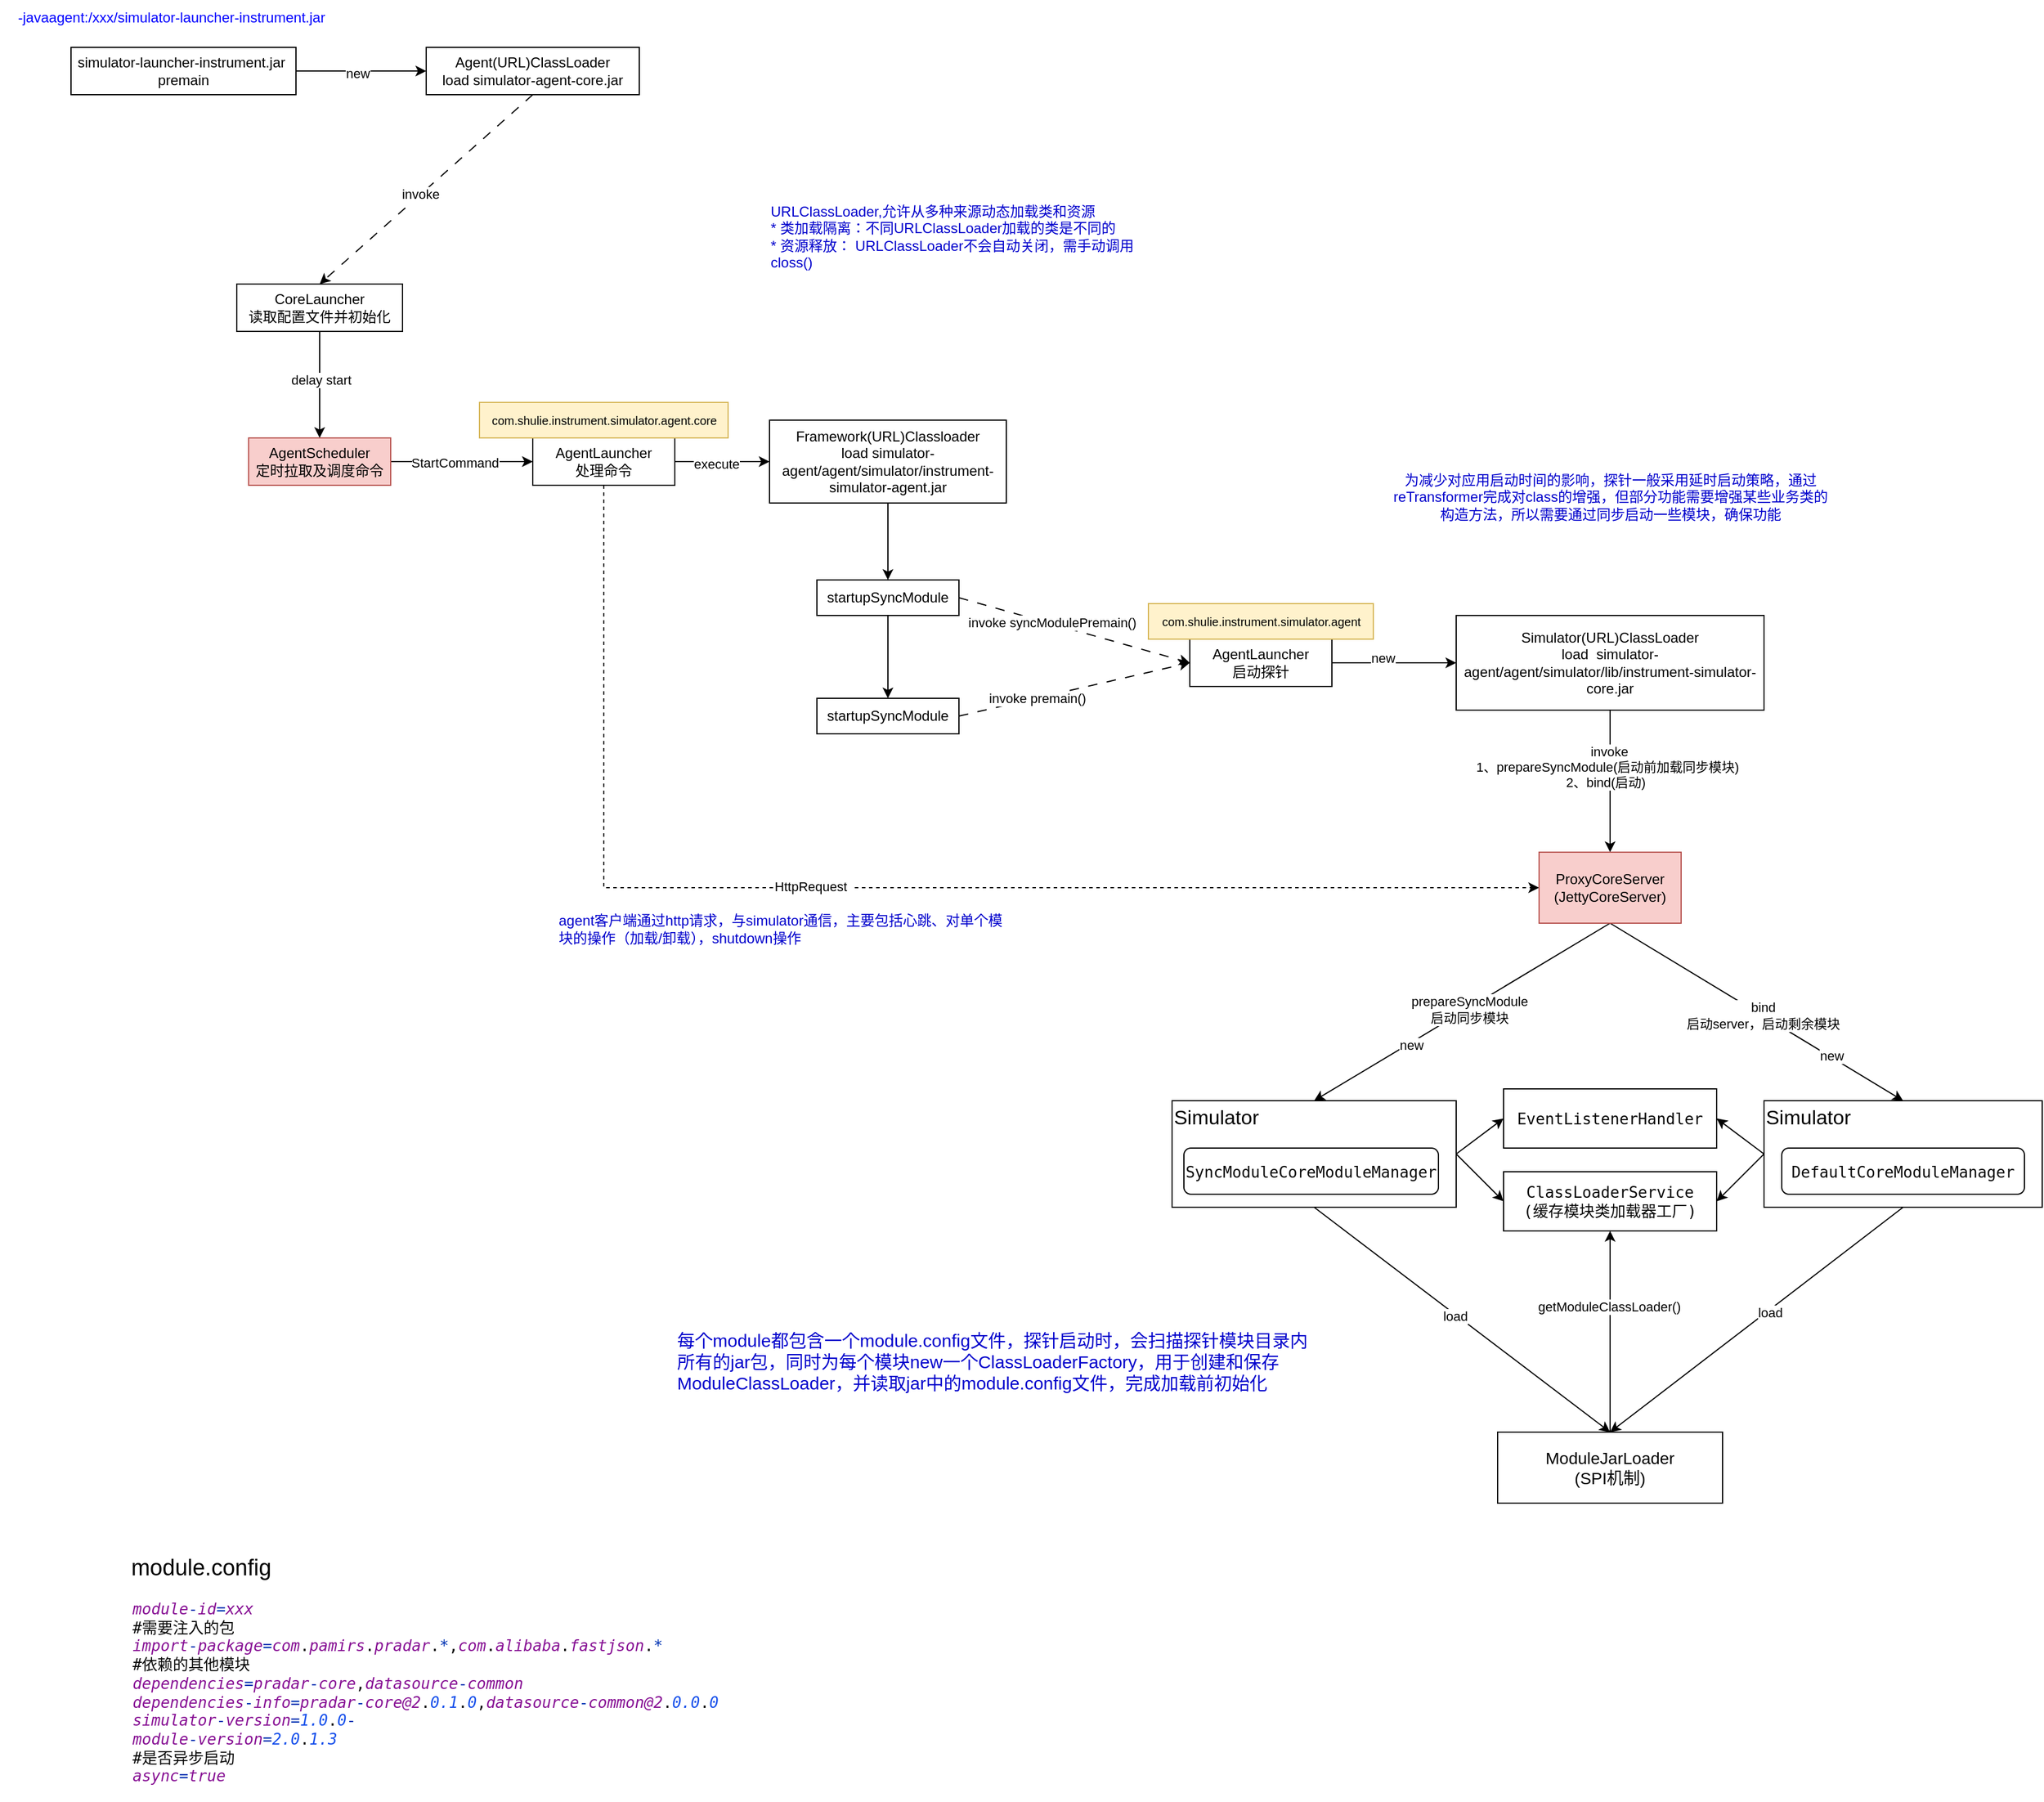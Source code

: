 <mxfile version="26.0.13">
  <diagram name="第 1 页" id="cuuhZO4sGBkkfmhWdIKt">
    <mxGraphModel dx="2762" dy="872" grid="1" gridSize="10" guides="1" tooltips="1" connect="1" arrows="1" fold="1" page="1" pageScale="1" pageWidth="1169" pageHeight="827" math="0" shadow="0">
      <root>
        <mxCell id="0" />
        <mxCell id="1" parent="0" />
        <mxCell id="6SYbwh5iBH1BAqZjLgfn-6" style="edgeStyle=orthogonalEdgeStyle;rounded=0;orthogonalLoop=1;jettySize=auto;html=1;exitX=1;exitY=0.5;exitDx=0;exitDy=0;" parent="1" source="6SYbwh5iBH1BAqZjLgfn-1" target="6SYbwh5iBH1BAqZjLgfn-3" edge="1">
          <mxGeometry relative="1" as="geometry" />
        </mxCell>
        <mxCell id="EA3H9a7Re5yyV5uBfJws-6" value="new" style="edgeLabel;html=1;align=center;verticalAlign=middle;resizable=0;points=[];" vertex="1" connectable="0" parent="6SYbwh5iBH1BAqZjLgfn-6">
          <mxGeometry x="-0.081" y="-2" relative="1" as="geometry">
            <mxPoint x="1" as="offset" />
          </mxGeometry>
        </mxCell>
        <mxCell id="6SYbwh5iBH1BAqZjLgfn-1" value="simulator-launcher-instrument.jar&amp;nbsp;&lt;br&gt;premain" style="rounded=0;whiteSpace=wrap;html=1;" parent="1" vertex="1">
          <mxGeometry x="-30" y="160" width="190" height="40" as="geometry" />
        </mxCell>
        <mxCell id="6SYbwh5iBH1BAqZjLgfn-8" style="rounded=0;orthogonalLoop=1;jettySize=auto;html=1;exitX=0.5;exitY=1;exitDx=0;exitDy=0;entryX=0.5;entryY=0;entryDx=0;entryDy=0;dashed=1;dashPattern=8 8;" parent="1" source="6SYbwh5iBH1BAqZjLgfn-3" target="6SYbwh5iBH1BAqZjLgfn-7" edge="1">
          <mxGeometry relative="1" as="geometry" />
        </mxCell>
        <mxCell id="6SYbwh5iBH1BAqZjLgfn-9" value="invoke" style="edgeLabel;html=1;align=center;verticalAlign=middle;resizable=0;points=[];" parent="6SYbwh5iBH1BAqZjLgfn-8" vertex="1" connectable="0">
          <mxGeometry x="0.056" y="-1" relative="1" as="geometry">
            <mxPoint as="offset" />
          </mxGeometry>
        </mxCell>
        <mxCell id="6SYbwh5iBH1BAqZjLgfn-3" value="Agent(URL)ClassLoader&lt;br&gt;load simulator-agent-core.jar" style="rounded=0;whiteSpace=wrap;html=1;" parent="1" vertex="1">
          <mxGeometry x="270" y="160" width="180" height="40" as="geometry" />
        </mxCell>
        <mxCell id="6SYbwh5iBH1BAqZjLgfn-17" style="rounded=0;orthogonalLoop=1;jettySize=auto;html=1;exitX=0.5;exitY=1;exitDx=0;exitDy=0;entryX=0.5;entryY=0;entryDx=0;entryDy=0;" parent="1" source="6SYbwh5iBH1BAqZjLgfn-7" target="6SYbwh5iBH1BAqZjLgfn-14" edge="1">
          <mxGeometry relative="1" as="geometry" />
        </mxCell>
        <mxCell id="6SYbwh5iBH1BAqZjLgfn-18" value="delay start" style="edgeLabel;html=1;align=center;verticalAlign=middle;resizable=0;points=[];" parent="6SYbwh5iBH1BAqZjLgfn-17" vertex="1" connectable="0">
          <mxGeometry x="-0.089" y="1" relative="1" as="geometry">
            <mxPoint as="offset" />
          </mxGeometry>
        </mxCell>
        <mxCell id="6SYbwh5iBH1BAqZjLgfn-7" value="CoreLauncher&lt;br&gt;读取配置文件并初始化" style="rounded=0;whiteSpace=wrap;html=1;" parent="1" vertex="1">
          <mxGeometry x="110" y="360" width="140" height="40" as="geometry" />
        </mxCell>
        <mxCell id="6SYbwh5iBH1BAqZjLgfn-22" value="" style="edgeStyle=orthogonalEdgeStyle;rounded=0;orthogonalLoop=1;jettySize=auto;html=1;" parent="1" source="6SYbwh5iBH1BAqZjLgfn-13" target="6SYbwh5iBH1BAqZjLgfn-21" edge="1">
          <mxGeometry relative="1" as="geometry" />
        </mxCell>
        <mxCell id="6SYbwh5iBH1BAqZjLgfn-27" value="execute" style="edgeLabel;html=1;align=center;verticalAlign=middle;resizable=0;points=[];" parent="6SYbwh5iBH1BAqZjLgfn-22" vertex="1" connectable="0">
          <mxGeometry x="-0.125" y="-2" relative="1" as="geometry">
            <mxPoint as="offset" />
          </mxGeometry>
        </mxCell>
        <mxCell id="EA3H9a7Re5yyV5uBfJws-1" value="" style="edgeStyle=orthogonalEdgeStyle;rounded=0;orthogonalLoop=1;jettySize=auto;html=1;" edge="1" parent="1" source="6SYbwh5iBH1BAqZjLgfn-13" target="6SYbwh5iBH1BAqZjLgfn-33">
          <mxGeometry relative="1" as="geometry" />
        </mxCell>
        <mxCell id="EA3H9a7Re5yyV5uBfJws-2" style="edgeStyle=orthogonalEdgeStyle;rounded=0;orthogonalLoop=1;jettySize=auto;html=1;exitX=0.5;exitY=1;exitDx=0;exitDy=0;entryX=0;entryY=0.5;entryDx=0;entryDy=0;dashed=1;" edge="1" parent="1" source="6SYbwh5iBH1BAqZjLgfn-13" target="6SYbwh5iBH1BAqZjLgfn-46">
          <mxGeometry relative="1" as="geometry">
            <mxPoint x="1010" y="890" as="targetPoint" />
          </mxGeometry>
        </mxCell>
        <mxCell id="EA3H9a7Re5yyV5uBfJws-3" value="HttpRequest&amp;nbsp;" style="edgeLabel;html=1;align=center;verticalAlign=middle;resizable=0;points=[];" vertex="1" connectable="0" parent="EA3H9a7Re5yyV5uBfJws-2">
          <mxGeometry x="-0.088" y="1" relative="1" as="geometry">
            <mxPoint as="offset" />
          </mxGeometry>
        </mxCell>
        <mxCell id="6SYbwh5iBH1BAqZjLgfn-13" value="AgentLauncher&lt;br&gt;处理命令" style="rounded=0;whiteSpace=wrap;html=1;" parent="1" vertex="1">
          <mxGeometry x="360" y="490" width="120" height="40" as="geometry" />
        </mxCell>
        <mxCell id="6SYbwh5iBH1BAqZjLgfn-15" style="edgeStyle=orthogonalEdgeStyle;rounded=0;orthogonalLoop=1;jettySize=auto;html=1;exitX=1;exitY=0.5;exitDx=0;exitDy=0;entryX=0;entryY=0.5;entryDx=0;entryDy=0;" parent="1" source="6SYbwh5iBH1BAqZjLgfn-14" target="6SYbwh5iBH1BAqZjLgfn-13" edge="1">
          <mxGeometry relative="1" as="geometry" />
        </mxCell>
        <mxCell id="6SYbwh5iBH1BAqZjLgfn-16" value="StartCommand" style="edgeLabel;html=1;align=center;verticalAlign=middle;resizable=0;points=[];" parent="6SYbwh5iBH1BAqZjLgfn-15" vertex="1" connectable="0">
          <mxGeometry x="-0.1" y="-1" relative="1" as="geometry">
            <mxPoint as="offset" />
          </mxGeometry>
        </mxCell>
        <mxCell id="6SYbwh5iBH1BAqZjLgfn-14" value="AgentScheduler&lt;br&gt;定时拉取及调度命令" style="rounded=0;whiteSpace=wrap;html=1;fillColor=#f8cecc;strokeColor=#b85450;" parent="1" vertex="1">
          <mxGeometry x="120" y="490" width="120" height="40" as="geometry" />
        </mxCell>
        <mxCell id="6SYbwh5iBH1BAqZjLgfn-26" style="edgeStyle=orthogonalEdgeStyle;rounded=0;orthogonalLoop=1;jettySize=auto;html=1;exitX=0.5;exitY=1;exitDx=0;exitDy=0;entryX=0.5;entryY=0;entryDx=0;entryDy=0;" parent="1" source="6SYbwh5iBH1BAqZjLgfn-19" target="6SYbwh5iBH1BAqZjLgfn-20" edge="1">
          <mxGeometry relative="1" as="geometry" />
        </mxCell>
        <mxCell id="6SYbwh5iBH1BAqZjLgfn-38" style="rounded=0;orthogonalLoop=1;jettySize=auto;html=1;exitX=1;exitY=0.5;exitDx=0;exitDy=0;entryX=0;entryY=0.5;entryDx=0;entryDy=0;dashed=1;dashPattern=8 8;" parent="1" source="6SYbwh5iBH1BAqZjLgfn-19" target="6SYbwh5iBH1BAqZjLgfn-35" edge="1">
          <mxGeometry relative="1" as="geometry" />
        </mxCell>
        <mxCell id="6SYbwh5iBH1BAqZjLgfn-40" value="invoke syncModulePremain()&lt;span style=&quot;background-color: light-dark(#ffffff, var(--ge-dark-color, #121212)); color: light-dark(rgb(0, 0, 0), rgb(255, 255, 255));&quot;&gt;&amp;nbsp;&lt;/span&gt;" style="edgeLabel;html=1;align=center;verticalAlign=middle;resizable=0;points=[];" parent="6SYbwh5iBH1BAqZjLgfn-38" vertex="1" connectable="0">
          <mxGeometry x="-0.478" relative="1" as="geometry">
            <mxPoint x="29" y="6" as="offset" />
          </mxGeometry>
        </mxCell>
        <mxCell id="6SYbwh5iBH1BAqZjLgfn-19" value="startupSyncModule" style="rounded=0;whiteSpace=wrap;html=1;" parent="1" vertex="1">
          <mxGeometry x="600" y="610" width="120" height="30" as="geometry" />
        </mxCell>
        <mxCell id="6SYbwh5iBH1BAqZjLgfn-39" style="rounded=0;orthogonalLoop=1;jettySize=auto;html=1;exitX=1;exitY=0.5;exitDx=0;exitDy=0;entryX=0;entryY=0.5;entryDx=0;entryDy=0;dashed=1;dashPattern=8 8;" parent="1" source="6SYbwh5iBH1BAqZjLgfn-20" target="6SYbwh5iBH1BAqZjLgfn-35" edge="1">
          <mxGeometry relative="1" as="geometry" />
        </mxCell>
        <mxCell id="6SYbwh5iBH1BAqZjLgfn-41" value="invoke premain()" style="edgeLabel;html=1;align=center;verticalAlign=middle;resizable=0;points=[];" parent="6SYbwh5iBH1BAqZjLgfn-39" vertex="1" connectable="0">
          <mxGeometry x="-0.324" relative="1" as="geometry">
            <mxPoint as="offset" />
          </mxGeometry>
        </mxCell>
        <mxCell id="6SYbwh5iBH1BAqZjLgfn-20" value="startupSyncModule" style="rounded=0;whiteSpace=wrap;html=1;" parent="1" vertex="1">
          <mxGeometry x="600" y="710" width="120" height="30" as="geometry" />
        </mxCell>
        <mxCell id="6SYbwh5iBH1BAqZjLgfn-25" style="edgeStyle=orthogonalEdgeStyle;rounded=0;orthogonalLoop=1;jettySize=auto;html=1;exitX=0.5;exitY=1;exitDx=0;exitDy=0;entryX=0.5;entryY=0;entryDx=0;entryDy=0;" parent="1" source="6SYbwh5iBH1BAqZjLgfn-21" target="6SYbwh5iBH1BAqZjLgfn-19" edge="1">
          <mxGeometry relative="1" as="geometry" />
        </mxCell>
        <mxCell id="6SYbwh5iBH1BAqZjLgfn-21" value="Framework(URL)Classloader&lt;br&gt;load&amp;nbsp;simulator-agent/agent/simulator/instrument-simulator-agent.jar" style="rounded=0;whiteSpace=wrap;html=1;" parent="1" vertex="1">
          <mxGeometry x="560" y="475" width="200" height="70" as="geometry" />
        </mxCell>
        <mxCell id="6SYbwh5iBH1BAqZjLgfn-33" value="&lt;font style=&quot;font-size: 10px;&quot;&gt;com.shulie.instrument.simulator&lt;/font&gt;&lt;span style=&quot;font-size: 10px; background-color: transparent; color: light-dark(rgb(0, 0, 0), rgb(255, 255, 255));&quot;&gt;.agent.core&lt;/span&gt;" style="text;html=1;align=center;verticalAlign=middle;resizable=0;points=[];autosize=1;strokeColor=#d6b656;fillColor=#fff2cc;" parent="1" vertex="1">
          <mxGeometry x="315" y="460" width="210" height="30" as="geometry" />
        </mxCell>
        <mxCell id="6SYbwh5iBH1BAqZjLgfn-44" style="edgeStyle=orthogonalEdgeStyle;rounded=0;orthogonalLoop=1;jettySize=auto;html=1;exitX=1;exitY=0.5;exitDx=0;exitDy=0;entryX=0;entryY=0.5;entryDx=0;entryDy=0;" parent="1" source="6SYbwh5iBH1BAqZjLgfn-35" target="6SYbwh5iBH1BAqZjLgfn-43" edge="1">
          <mxGeometry relative="1" as="geometry" />
        </mxCell>
        <mxCell id="EA3H9a7Re5yyV5uBfJws-5" value="new" style="edgeLabel;html=1;align=center;verticalAlign=middle;resizable=0;points=[];" vertex="1" connectable="0" parent="6SYbwh5iBH1BAqZjLgfn-44">
          <mxGeometry x="-0.186" y="4" relative="1" as="geometry">
            <mxPoint as="offset" />
          </mxGeometry>
        </mxCell>
        <mxCell id="6SYbwh5iBH1BAqZjLgfn-35" value="AgentLauncher&lt;br&gt;启动探针" style="rounded=0;whiteSpace=wrap;html=1;" parent="1" vertex="1">
          <mxGeometry x="915" y="660" width="120" height="40" as="geometry" />
        </mxCell>
        <mxCell id="6SYbwh5iBH1BAqZjLgfn-37" value="&lt;font style=&quot;font-size: 10px;&quot;&gt;com.shulie.instrument.simulator&lt;/font&gt;&lt;span style=&quot;font-size: 10px; background-color: transparent; color: light-dark(rgb(0, 0, 0), rgb(255, 255, 255));&quot;&gt;.agent&lt;/span&gt;" style="text;html=1;align=center;verticalAlign=middle;resizable=0;points=[];autosize=1;strokeColor=#d6b656;fillColor=#fff2cc;" parent="1" vertex="1">
          <mxGeometry x="880" y="630" width="190" height="30" as="geometry" />
        </mxCell>
        <mxCell id="6SYbwh5iBH1BAqZjLgfn-47" style="edgeStyle=orthogonalEdgeStyle;rounded=0;orthogonalLoop=1;jettySize=auto;html=1;exitX=0.5;exitY=1;exitDx=0;exitDy=0;entryX=0.5;entryY=0;entryDx=0;entryDy=0;" parent="1" source="6SYbwh5iBH1BAqZjLgfn-43" target="6SYbwh5iBH1BAqZjLgfn-46" edge="1">
          <mxGeometry relative="1" as="geometry" />
        </mxCell>
        <mxCell id="6SYbwh5iBH1BAqZjLgfn-48" value="invoke &lt;br&gt;1、prepareSyncModule(启动前加载同步模块)&lt;span style=&quot;background-color: light-dark(#ffffff, var(--ge-dark-color, #121212)); color: light-dark(rgb(0, 0, 0), rgb(255, 255, 255));&quot;&gt;&amp;nbsp;&lt;br&gt;2、bind(启动)&amp;nbsp;&amp;nbsp;&lt;/span&gt;" style="edgeLabel;html=1;align=center;verticalAlign=middle;resizable=0;points=[];" parent="6SYbwh5iBH1BAqZjLgfn-47" vertex="1" connectable="0">
          <mxGeometry x="-0.2" y="-1" relative="1" as="geometry">
            <mxPoint as="offset" />
          </mxGeometry>
        </mxCell>
        <mxCell id="6SYbwh5iBH1BAqZjLgfn-43" value="Simulator(URL)ClassLoader&lt;br&gt;load&amp;nbsp; simulator-agent/agent/simulator/lib/instrument-simulator-core.jar" style="rounded=0;whiteSpace=wrap;html=1;" parent="1" vertex="1">
          <mxGeometry x="1140" y="640" width="260" height="80" as="geometry" />
        </mxCell>
        <mxCell id="6SYbwh5iBH1BAqZjLgfn-54" style="rounded=0;orthogonalLoop=1;jettySize=auto;html=1;exitX=0.5;exitY=1;exitDx=0;exitDy=0;entryX=0.5;entryY=0;entryDx=0;entryDy=0;" parent="1" source="6SYbwh5iBH1BAqZjLgfn-46" target="6SYbwh5iBH1BAqZjLgfn-51" edge="1">
          <mxGeometry relative="1" as="geometry" />
        </mxCell>
        <mxCell id="6SYbwh5iBH1BAqZjLgfn-56" value="prepareSyncModule&lt;br&gt;启动同步模块" style="edgeLabel;html=1;align=center;verticalAlign=middle;resizable=0;points=[];" parent="6SYbwh5iBH1BAqZjLgfn-54" vertex="1" connectable="0">
          <mxGeometry x="-0.041" y="1" relative="1" as="geometry">
            <mxPoint as="offset" />
          </mxGeometry>
        </mxCell>
        <mxCell id="EA3H9a7Re5yyV5uBfJws-21" value="new" style="edgeLabel;html=1;align=center;verticalAlign=middle;resizable=0;points=[];" vertex="1" connectable="0" parent="6SYbwh5iBH1BAqZjLgfn-54">
          <mxGeometry x="0.353" y="2" relative="1" as="geometry">
            <mxPoint as="offset" />
          </mxGeometry>
        </mxCell>
        <mxCell id="6SYbwh5iBH1BAqZjLgfn-55" style="rounded=0;orthogonalLoop=1;jettySize=auto;html=1;exitX=0.5;exitY=1;exitDx=0;exitDy=0;entryX=0.5;entryY=0;entryDx=0;entryDy=0;" parent="1" source="6SYbwh5iBH1BAqZjLgfn-46" target="6SYbwh5iBH1BAqZjLgfn-53" edge="1">
          <mxGeometry relative="1" as="geometry" />
        </mxCell>
        <mxCell id="6SYbwh5iBH1BAqZjLgfn-57" value="bind&lt;br&gt;启动server，启动剩余模块" style="edgeLabel;html=1;align=center;verticalAlign=middle;resizable=0;points=[];" parent="6SYbwh5iBH1BAqZjLgfn-55" vertex="1" connectable="0">
          <mxGeometry x="0.039" relative="1" as="geometry">
            <mxPoint as="offset" />
          </mxGeometry>
        </mxCell>
        <mxCell id="EA3H9a7Re5yyV5uBfJws-22" value="new" style="edgeLabel;html=1;align=center;verticalAlign=middle;resizable=0;points=[];" vertex="1" connectable="0" parent="6SYbwh5iBH1BAqZjLgfn-55">
          <mxGeometry x="0.502" y="1" relative="1" as="geometry">
            <mxPoint as="offset" />
          </mxGeometry>
        </mxCell>
        <mxCell id="6SYbwh5iBH1BAqZjLgfn-46" value="ProxyCoreServer&lt;br&gt;(JettyCoreServer)" style="rounded=0;whiteSpace=wrap;html=1;fillColor=#f8cecc;strokeColor=#b85450;" parent="1" vertex="1">
          <mxGeometry x="1210" y="840" width="120" height="60" as="geometry" />
        </mxCell>
        <mxCell id="6SYbwh5iBH1BAqZjLgfn-49" value="&lt;div style=&quot;text-align: left;&quot;&gt;&lt;font style=&quot;color: rgb(0, 0, 204);&quot;&gt;&lt;span style=&quot;background-color: transparent;&quot;&gt;URLClassLoader,&lt;/span&gt;&lt;span style=&quot;background-color: transparent;&quot;&gt;允许从多种来源动态加载类和资源&lt;/span&gt;&lt;/font&gt;&lt;/div&gt;&lt;div style=&quot;text-align: left;&quot;&gt;&lt;font style=&quot;color: rgb(0, 0, 204);&quot;&gt;* 类加载隔离：不同URLClassLoader加载的类是不同的&lt;br&gt;* 资源释放： URLClassLoader不会自动关闭，需手动调用closs()&lt;/font&gt;&lt;/div&gt;" style="text;html=1;align=center;verticalAlign=middle;whiteSpace=wrap;rounded=0;" parent="1" vertex="1">
          <mxGeometry x="560" y="280" width="340" height="80" as="geometry" />
        </mxCell>
        <mxCell id="6SYbwh5iBH1BAqZjLgfn-50" value="&lt;font style=&quot;color: rgb(0, 0, 204);&quot;&gt;为减少对应用启动时间的影响，探针一般采用延时启动策略，通过reTransformer完成对class的增强，但部分功能需要增强某些业务类的构造方法，所以需要通过同步启动一些模块，确保功能&lt;/font&gt;" style="text;html=1;align=center;verticalAlign=middle;whiteSpace=wrap;rounded=0;" parent="1" vertex="1">
          <mxGeometry x="1084.5" y="500" width="371" height="80" as="geometry" />
        </mxCell>
        <mxCell id="EA3H9a7Re5yyV5uBfJws-12" style="rounded=0;orthogonalLoop=1;jettySize=auto;html=1;exitX=1;exitY=0.5;exitDx=0;exitDy=0;entryX=0;entryY=0.5;entryDx=0;entryDy=0;" edge="1" parent="1" source="6SYbwh5iBH1BAqZjLgfn-51" target="EA3H9a7Re5yyV5uBfJws-7">
          <mxGeometry relative="1" as="geometry" />
        </mxCell>
        <mxCell id="EA3H9a7Re5yyV5uBfJws-13" style="rounded=0;orthogonalLoop=1;jettySize=auto;html=1;exitX=1;exitY=0.5;exitDx=0;exitDy=0;entryX=0;entryY=0.5;entryDx=0;entryDy=0;" edge="1" parent="1" source="6SYbwh5iBH1BAqZjLgfn-51" target="EA3H9a7Re5yyV5uBfJws-10">
          <mxGeometry relative="1" as="geometry" />
        </mxCell>
        <mxCell id="EA3H9a7Re5yyV5uBfJws-29" style="rounded=0;orthogonalLoop=1;jettySize=auto;html=1;exitX=0.5;exitY=1;exitDx=0;exitDy=0;entryX=0.5;entryY=0;entryDx=0;entryDy=0;" edge="1" parent="1" source="6SYbwh5iBH1BAqZjLgfn-51" target="EA3H9a7Re5yyV5uBfJws-28">
          <mxGeometry relative="1" as="geometry" />
        </mxCell>
        <mxCell id="EA3H9a7Re5yyV5uBfJws-33" value="load" style="edgeLabel;html=1;align=center;verticalAlign=middle;resizable=0;points=[];" vertex="1" connectable="0" parent="EA3H9a7Re5yyV5uBfJws-29">
          <mxGeometry x="-0.042" y="-1" relative="1" as="geometry">
            <mxPoint as="offset" />
          </mxGeometry>
        </mxCell>
        <mxCell id="6SYbwh5iBH1BAqZjLgfn-51" value="&lt;div style=&quot;background-color: rgb(255, 255, 255); color: rgb(8, 8, 8);&quot;&gt;&lt;pre style=&quot;font-family:&#39;JetBrains Mono&#39;,monospace;font-size:9.8pt;&quot;&gt;&lt;div style=&quot;text-align: left;&quot;&gt;&lt;br&gt;&lt;/div&gt;&lt;/pre&gt;&lt;/div&gt;" style="rounded=0;whiteSpace=wrap;html=1;" parent="1" vertex="1">
          <mxGeometry x="900" y="1050" width="240" height="90" as="geometry" />
        </mxCell>
        <mxCell id="EA3H9a7Re5yyV5uBfJws-14" style="rounded=0;orthogonalLoop=1;jettySize=auto;html=1;exitX=0;exitY=0.5;exitDx=0;exitDy=0;entryX=1;entryY=0.5;entryDx=0;entryDy=0;" edge="1" parent="1" source="6SYbwh5iBH1BAqZjLgfn-53" target="EA3H9a7Re5yyV5uBfJws-7">
          <mxGeometry relative="1" as="geometry" />
        </mxCell>
        <mxCell id="EA3H9a7Re5yyV5uBfJws-15" style="rounded=0;orthogonalLoop=1;jettySize=auto;html=1;exitX=0;exitY=0.5;exitDx=0;exitDy=0;entryX=1;entryY=0.5;entryDx=0;entryDy=0;" edge="1" parent="1" source="6SYbwh5iBH1BAqZjLgfn-53" target="EA3H9a7Re5yyV5uBfJws-10">
          <mxGeometry relative="1" as="geometry" />
        </mxCell>
        <mxCell id="EA3H9a7Re5yyV5uBfJws-30" style="rounded=0;orthogonalLoop=1;jettySize=auto;html=1;exitX=0.5;exitY=1;exitDx=0;exitDy=0;entryX=0.5;entryY=0;entryDx=0;entryDy=0;" edge="1" parent="1" source="6SYbwh5iBH1BAqZjLgfn-53" target="EA3H9a7Re5yyV5uBfJws-28">
          <mxGeometry relative="1" as="geometry" />
        </mxCell>
        <mxCell id="EA3H9a7Re5yyV5uBfJws-34" value="load" style="edgeLabel;html=1;align=center;verticalAlign=middle;resizable=0;points=[];" vertex="1" connectable="0" parent="EA3H9a7Re5yyV5uBfJws-30">
          <mxGeometry x="-0.079" y="2" relative="1" as="geometry">
            <mxPoint as="offset" />
          </mxGeometry>
        </mxCell>
        <mxCell id="6SYbwh5iBH1BAqZjLgfn-53" value="&lt;div style=&quot;background-color: rgb(255, 255, 255); color: rgb(8, 8, 8);&quot;&gt;&lt;pre style=&quot;font-family:&#39;JetBrains Mono&#39;,monospace;font-size:9.8pt;&quot;&gt;&lt;br&gt;&lt;/pre&gt;&lt;/div&gt;" style="rounded=0;whiteSpace=wrap;html=1;" parent="1" vertex="1">
          <mxGeometry x="1400" y="1050" width="235" height="90" as="geometry" />
        </mxCell>
        <mxCell id="6SYbwh5iBH1BAqZjLgfn-61" value="&lt;font style=&quot;color: rgb(0, 0, 255);&quot;&gt;&lt;span style=&quot;text-align: left; text-wrap-mode: nowrap;&quot;&gt;-javaagent:/xxx/&lt;/span&gt;&lt;span style=&quot;text-align: left;&quot;&gt;simulator-launcher-instrument.jar&lt;/span&gt;&lt;/font&gt;" style="text;html=1;align=center;verticalAlign=middle;whiteSpace=wrap;rounded=0;" parent="1" vertex="1">
          <mxGeometry x="-90" y="120" width="290" height="30" as="geometry" />
        </mxCell>
        <mxCell id="EA3H9a7Re5yyV5uBfJws-4" value="&lt;font style=&quot;color: rgb(0, 0, 204);&quot;&gt;agent客户端通过http请求，与simulator通信，主要包括心跳、对单个模块的操作（加载/卸载），shutdown操作&lt;/font&gt;" style="text;html=1;align=left;verticalAlign=middle;whiteSpace=wrap;rounded=0;" vertex="1" parent="1">
          <mxGeometry x="380" y="890" width="380" height="30" as="geometry" />
        </mxCell>
        <mxCell id="EA3H9a7Re5yyV5uBfJws-7" value="&lt;div style=&quot;background-color: rgb(255, 255, 255); color: rgb(8, 8, 8);&quot;&gt;&lt;pre style=&quot;font-family:&#39;JetBrains Mono&#39;,monospace;font-size:9.8pt;&quot;&gt;EventListenerHandler&lt;/pre&gt;&lt;/div&gt;" style="rounded=0;whiteSpace=wrap;html=1;" vertex="1" parent="1">
          <mxGeometry x="1180" y="1040" width="180" height="50" as="geometry" />
        </mxCell>
        <mxCell id="EA3H9a7Re5yyV5uBfJws-10" value="&lt;pre style=&quot;color: rgb(8, 8, 8); font-family: &amp;quot;JetBrains Mono&amp;quot;, monospace; font-size: 9.8pt;&quot;&gt;ClassLoaderService&lt;br&gt;(缓存模块类加载器工厂)&lt;/pre&gt;" style="rounded=0;whiteSpace=wrap;html=1;" vertex="1" parent="1">
          <mxGeometry x="1180" y="1110" width="180" height="50" as="geometry" />
        </mxCell>
        <mxCell id="EA3H9a7Re5yyV5uBfJws-16" value="&lt;font style=&quot;font-size: 17px;&quot;&gt;Simulator&lt;/font&gt;" style="text;html=1;align=center;verticalAlign=middle;whiteSpace=wrap;rounded=0;" vertex="1" parent="1">
          <mxGeometry x="900" y="1050" width="75" height="30" as="geometry" />
        </mxCell>
        <mxCell id="EA3H9a7Re5yyV5uBfJws-18" value="&lt;font style=&quot;font-size: 17px;&quot;&gt;Simulator&lt;/font&gt;" style="text;html=1;align=center;verticalAlign=middle;whiteSpace=wrap;rounded=0;" vertex="1" parent="1">
          <mxGeometry x="1400" y="1050" width="75" height="30" as="geometry" />
        </mxCell>
        <mxCell id="EA3H9a7Re5yyV5uBfJws-19" value="&lt;pre style=&quot;color: rgb(8, 8, 8); font-family: &amp;quot;JetBrains Mono&amp;quot;, monospace; font-size: 9.8pt;&quot;&gt;SyncModuleCoreModuleManager&lt;/pre&gt;" style="rounded=1;whiteSpace=wrap;html=1;" vertex="1" parent="1">
          <mxGeometry x="910" y="1090" width="215" height="39" as="geometry" />
        </mxCell>
        <mxCell id="EA3H9a7Re5yyV5uBfJws-20" value="&lt;pre style=&quot;color: rgb(8, 8, 8); font-family: &amp;quot;JetBrains Mono&amp;quot;, monospace; font-size: 9.8pt;&quot;&gt;DefaultCoreModuleManager&lt;/pre&gt;" style="rounded=1;whiteSpace=wrap;html=1;" vertex="1" parent="1">
          <mxGeometry x="1415" y="1090" width="205" height="39" as="geometry" />
        </mxCell>
        <mxCell id="EA3H9a7Re5yyV5uBfJws-24" value="&lt;div style=&quot;background-color: rgb(255, 255, 255); color: rgb(8, 8, 8);&quot;&gt;&lt;pre style=&quot;font-family:&#39;JetBrains Mono&#39;,monospace;font-size:9.8pt;&quot;&gt;&lt;span style=&quot;color: rgb(135, 16, 148); font-style: italic;&quot;&gt;module&lt;/span&gt;&lt;span style=&quot;color: rgb(0, 51, 179);&quot;&gt;-&lt;/span&gt;&lt;span style=&quot;color: rgb(135, 16, 148); font-style: italic;&quot;&gt;id&lt;/span&gt;&lt;span style=&quot;color: rgb(0, 51, 179);&quot;&gt;=&lt;/span&gt;&lt;span style=&quot;color: rgb(135, 16, 148); font-style: italic;&quot;&gt;xxx&lt;br&gt;&lt;/span&gt;#&lt;span style=&quot;font-family:&#39;Menlo-Regular&#39;,monospace;&quot;&gt;需要注入的包&lt;br&gt;&lt;/span&gt;&lt;span style=&quot;color: rgb(135, 16, 148); font-style: italic;&quot;&gt;import&lt;/span&gt;&lt;span style=&quot;color: rgb(0, 51, 179);&quot;&gt;-&lt;/span&gt;&lt;span style=&quot;color: rgb(135, 16, 148); font-style: italic;&quot;&gt;package&lt;/span&gt;&lt;span style=&quot;color: rgb(0, 51, 179);&quot;&gt;=&lt;/span&gt;&lt;span style=&quot;color: rgb(135, 16, 148); font-style: italic;&quot;&gt;com&lt;/span&gt;.&lt;span style=&quot;color: rgb(135, 16, 148); font-style: italic;&quot;&gt;pamirs&lt;/span&gt;.&lt;span style=&quot;color: rgb(135, 16, 148); font-style: italic;&quot;&gt;pradar&lt;/span&gt;.&lt;span style=&quot;color: rgb(0, 51, 179);&quot;&gt;*&lt;/span&gt;,&lt;span style=&quot;color: rgb(135, 16, 148); font-style: italic;&quot;&gt;com&lt;/span&gt;.&lt;span style=&quot;color: rgb(135, 16, 148); font-style: italic;&quot;&gt;alibaba&lt;/span&gt;.&lt;span style=&quot;color: rgb(135, 16, 148); font-style: italic;&quot;&gt;fastjson&lt;/span&gt;.&lt;span style=&quot;color: rgb(0, 51, 179);&quot;&gt;*&lt;br&gt;&lt;/span&gt;#&lt;span style=&quot;font-family:&#39;Menlo-Regular&#39;,monospace;&quot;&gt;依赖的其他模块&lt;br&gt;&lt;/span&gt;&lt;span style=&quot;color: rgb(135, 16, 148); font-style: italic;&quot;&gt;dependencies&lt;/span&gt;&lt;span style=&quot;color: rgb(0, 51, 179);&quot;&gt;=&lt;/span&gt;&lt;span style=&quot;color: rgb(135, 16, 148); font-style: italic;&quot;&gt;pradar&lt;/span&gt;&lt;span style=&quot;color: rgb(0, 51, 179);&quot;&gt;-&lt;/span&gt;&lt;span style=&quot;color: rgb(135, 16, 148); font-style: italic;&quot;&gt;core&lt;/span&gt;,&lt;span style=&quot;color: rgb(135, 16, 148); font-style: italic;&quot;&gt;datasource&lt;/span&gt;&lt;span style=&quot;color: rgb(0, 51, 179);&quot;&gt;-&lt;/span&gt;&lt;span style=&quot;color: rgb(135, 16, 148); font-style: italic;&quot;&gt;common&lt;br&gt;&lt;/span&gt;&lt;span style=&quot;color: rgb(135, 16, 148); font-style: italic;&quot;&gt;dependencies&lt;/span&gt;&lt;span style=&quot;color: rgb(0, 51, 179);&quot;&gt;-&lt;/span&gt;&lt;span style=&quot;color: rgb(135, 16, 148); font-style: italic;&quot;&gt;info&lt;/span&gt;&lt;span style=&quot;color: rgb(0, 51, 179);&quot;&gt;=&lt;/span&gt;&lt;span style=&quot;color: rgb(135, 16, 148); font-style: italic;&quot;&gt;pradar&lt;/span&gt;&lt;span style=&quot;color: rgb(0, 51, 179);&quot;&gt;-&lt;/span&gt;&lt;span style=&quot;color: rgb(135, 16, 148); font-style: italic;&quot;&gt;core@2&lt;/span&gt;.&lt;span style=&quot;color: rgb(23, 80, 235); font-style: italic;&quot;&gt;0.1&lt;/span&gt;.&lt;span style=&quot;color: rgb(23, 80, 235); font-style: italic;&quot;&gt;0&lt;/span&gt;,&lt;span style=&quot;color: rgb(135, 16, 148); font-style: italic;&quot;&gt;datasource&lt;/span&gt;&lt;span style=&quot;color: rgb(0, 51, 179);&quot;&gt;-&lt;/span&gt;&lt;span style=&quot;color: rgb(135, 16, 148); font-style: italic;&quot;&gt;common@2&lt;/span&gt;.&lt;span style=&quot;color: rgb(23, 80, 235); font-style: italic;&quot;&gt;0.0&lt;/span&gt;.&lt;span style=&quot;color: rgb(23, 80, 235); font-style: italic;&quot;&gt;0&lt;br&gt;&lt;/span&gt;&lt;span style=&quot;color: rgb(135, 16, 148); font-style: italic;&quot;&gt;simulator&lt;/span&gt;&lt;span style=&quot;color: rgb(0, 51, 179);&quot;&gt;-&lt;/span&gt;&lt;span style=&quot;color: rgb(135, 16, 148); font-style: italic;&quot;&gt;version&lt;/span&gt;&lt;span style=&quot;color: rgb(0, 51, 179);&quot;&gt;=&lt;/span&gt;&lt;span style=&quot;color: rgb(23, 80, 235); font-style: italic;&quot;&gt;1.0&lt;/span&gt;.&lt;span style=&quot;color: rgb(23, 80, 235); font-style: italic;&quot;&gt;0&lt;/span&gt;&lt;span style=&quot;color: rgb(0, 51, 179);&quot;&gt;-&lt;br&gt;&lt;/span&gt;&lt;span style=&quot;color: rgb(135, 16, 148); font-style: italic;&quot;&gt;module&lt;/span&gt;&lt;span style=&quot;color: rgb(0, 51, 179);&quot;&gt;-&lt;/span&gt;&lt;span style=&quot;color: rgb(135, 16, 148); font-style: italic;&quot;&gt;version&lt;/span&gt;&lt;span style=&quot;color: rgb(0, 51, 179);&quot;&gt;=&lt;/span&gt;&lt;span style=&quot;color: rgb(23, 80, 235); font-style: italic;&quot;&gt;2.0&lt;/span&gt;.&lt;span style=&quot;color: rgb(23, 80, 235); font-style: italic;&quot;&gt;1.3&lt;br&gt;&lt;/span&gt;#&lt;span style=&quot;font-family:&#39;Menlo-Regular&#39;,monospace;&quot;&gt;是否异步启动&lt;br&gt;&lt;/span&gt;&lt;span style=&quot;color: rgb(135, 16, 148); font-style: italic;&quot;&gt;async&lt;/span&gt;&lt;span style=&quot;color: rgb(0, 51, 179);&quot;&gt;=&lt;/span&gt;&lt;span style=&quot;color: rgb(135, 16, 148); font-style: italic;&quot;&gt;true&lt;/span&gt;&lt;/pre&gt;&lt;/div&gt;" style="text;html=1;align=left;verticalAlign=middle;whiteSpace=wrap;rounded=0;" vertex="1" parent="1">
          <mxGeometry x="20" y="1460" width="540" height="180" as="geometry" />
        </mxCell>
        <mxCell id="EA3H9a7Re5yyV5uBfJws-25" value="&lt;font style=&quot;font-size: 19px;&quot;&gt;module.config&lt;/font&gt;" style="text;html=1;align=center;verticalAlign=middle;whiteSpace=wrap;rounded=0;" vertex="1" parent="1">
          <mxGeometry x="20" y="1430" width="120" height="30" as="geometry" />
        </mxCell>
        <mxCell id="EA3H9a7Re5yyV5uBfJws-27" value="&lt;font style=&quot;font-size: 15px; color: rgb(0, 0, 204);&quot;&gt;每个module都包含一个module.config文件，探针启动时，会扫描探针模块目录内所有的jar包，同时为每个模块new一个ClassLoaderFactory，用于创建和保存ModuleClassLoader，并读取jar中的module.config文件，完成加载前初始化&lt;/font&gt;" style="text;html=1;align=left;verticalAlign=middle;whiteSpace=wrap;rounded=0;" vertex="1" parent="1">
          <mxGeometry x="480" y="1220" width="535" height="100" as="geometry" />
        </mxCell>
        <mxCell id="EA3H9a7Re5yyV5uBfJws-35" style="edgeStyle=orthogonalEdgeStyle;rounded=0;orthogonalLoop=1;jettySize=auto;html=1;exitX=0.5;exitY=0;exitDx=0;exitDy=0;entryX=0.5;entryY=1;entryDx=0;entryDy=0;" edge="1" parent="1" source="EA3H9a7Re5yyV5uBfJws-28" target="EA3H9a7Re5yyV5uBfJws-10">
          <mxGeometry relative="1" as="geometry" />
        </mxCell>
        <mxCell id="EA3H9a7Re5yyV5uBfJws-36" value="getModuleClassLoader()" style="edgeLabel;html=1;align=center;verticalAlign=middle;resizable=0;points=[];" vertex="1" connectable="0" parent="EA3H9a7Re5yyV5uBfJws-35">
          <mxGeometry x="0.248" y="1" relative="1" as="geometry">
            <mxPoint as="offset" />
          </mxGeometry>
        </mxCell>
        <mxCell id="EA3H9a7Re5yyV5uBfJws-28" value="&lt;font style=&quot;font-size: 14px;&quot;&gt;ModuleJarLoader&lt;br&gt;(SPI机制)&lt;/font&gt;" style="rounded=0;whiteSpace=wrap;html=1;" vertex="1" parent="1">
          <mxGeometry x="1175" y="1330" width="190" height="60" as="geometry" />
        </mxCell>
      </root>
    </mxGraphModel>
  </diagram>
</mxfile>
